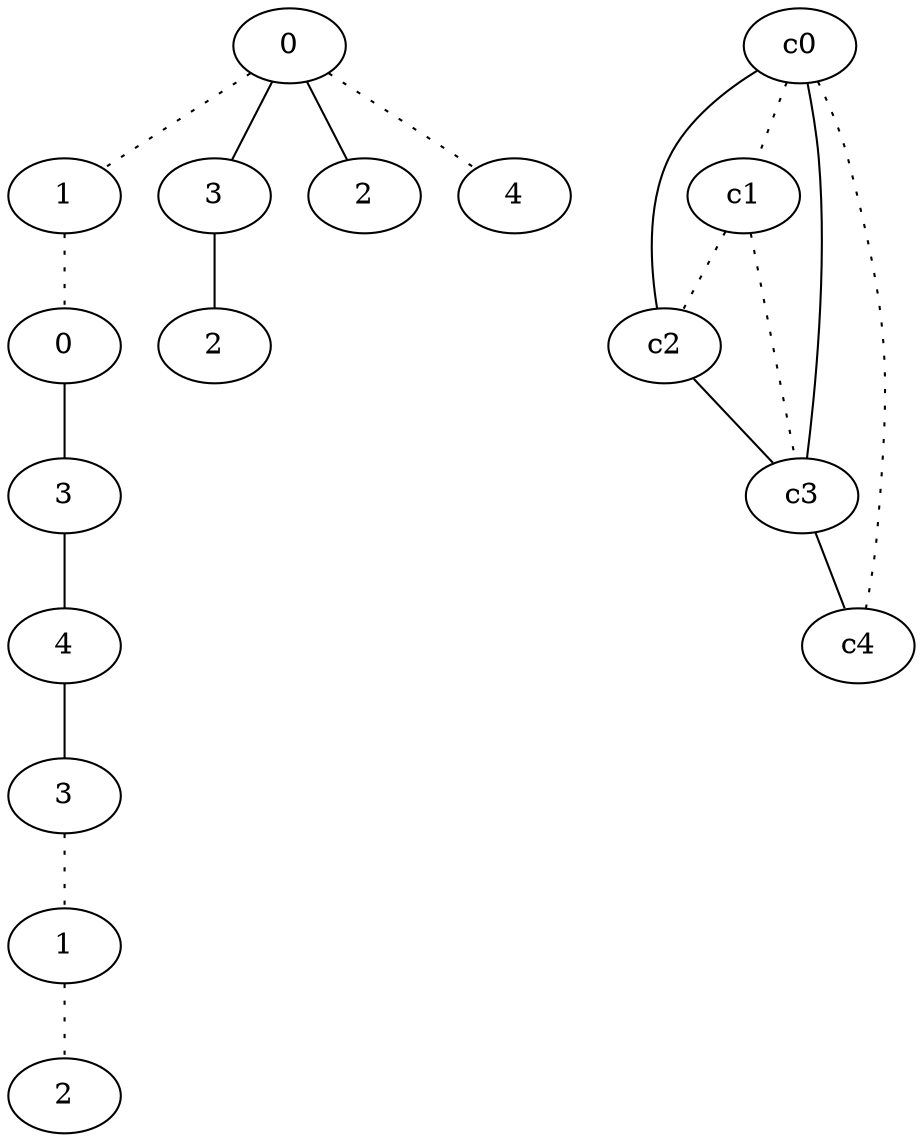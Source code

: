 graph {
a0[label=0];
a1[label=1];
a2[label=0];
a3[label=3];
a4[label=4];
a5[label=3];
a6[label=1];
a7[label=2];
a8[label=3];
a9[label=2];
a10[label=2];
a11[label=4];
a0 -- a1 [style=dotted];
a0 -- a8;
a0 -- a10;
a0 -- a11 [style=dotted];
a1 -- a2 [style=dotted];
a2 -- a3;
a3 -- a4;
a4 -- a5;
a5 -- a6 [style=dotted];
a6 -- a7 [style=dotted];
a8 -- a9;
c0 -- c1 [style=dotted];
c0 -- c2;
c0 -- c3;
c0 -- c4 [style=dotted];
c1 -- c2 [style=dotted];
c1 -- c3 [style=dotted];
c2 -- c3;
c3 -- c4;
}
